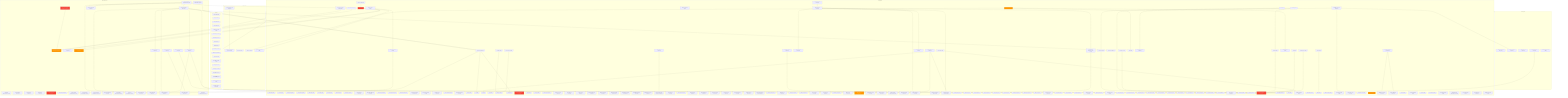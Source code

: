 graph TD
  subgraph WebApplication
    instrumentation_client["instrumentation-client (Utility)"]
    instrumentation["instrumentation (Utility)"]
    middleware["middleware (Middleware)"]
    next_env_d["next-env.d (Utility)"]
    sentry_edge_config["sentry.edge.config (Utility)"]
    sentry_server_config["sentry.server.config (Utility)"]
    tailwind_config["tailwind.config (Utility)"]
    vitest_config["vitest.config (Utility)"]
    vitest_setup["vitest.setup (Utility)"]
    global_error["global-error (Utility)"]
    layout["layout (Page Component)"]
    error_boundary["error-boundary (UI Component)"]
    search_params_fallback["search-params-fallback (UI Component)"]
    site_banner["site-banner (UI Component)"]
    site_footer["site-footer (UI Component)"]
    site_header["site-header (UI Component)"]
    suspense_user_auth_form["suspense-user-auth-form (UI Component)"]
    theme_provider["theme-provider (Context Provider)"]
    user_auth_form["user-auth-form (UI Component)"]
    use_on_click_outside["use-on-click-outside (Utility)"]
    auth_utils["auth-utils (Utility)"]
    csrf_edge["csrf-edge (Utility)"]
    csrf["csrf (Utility)"]
    db["db (Utility)"]
    json_utilities["json-utilities (Utility)"]
    logger["logger (Utility)"]
    prisma_extensions["prisma-extensions (Utility)"]
    prisma_types["prisma-types (Utility)"]
    rate_limit["rate-limit (Utility)"]
    session_types["session-types (Utility)"]
    utils["utils (Utility)"]
    create_unused_features_analyzer["create-unused-features-analyzer (Utility)"]
    extract_architecture["extract-architecture (Utility)"]
    generate_architecture_report["generate-architecture-report (Utility)"]:::legacy
    vitest_d["vitest.d (Utility)"]
    layout["layout (Page Component)"]
    page["page (Page Component)"]
    layout["layout (Page Component)"]
    route_types["route-types (Utility)"]
    page["page (Page Component)"]
    layout["layout (Page Component)"]
    page["page (Page Component)"]:::technicalDebt
    layout["layout (Page Component)"]
    page["page (Page Component)"]:::technicalDebt
    page["page (Page Component)"]
    admin_nav["admin-nav (UI Component)"]
    session_type_form["session-type-form (UI Component)"]
    faq_accordion["faq-accordion (UI Component)"]
    contact_form["contact-form (UI Component)"]
    animated_heading_v2["animated-heading-v2 (UI Component)"]
    animated_heading["animated-heading (UI Component)"]
    inline_animated_heading["inline-animated-heading (UI Component)"]
    two_line_animated_heading["two-line-animated-heading (UI Component)"]
    ai_capabilities_marquee["ai-capabilities-marquee (UI Component)"]
    animated_beam_section["animated-beam-section (UI Component)"]
    animated_circular_progress_bar_demo["animated-circular-progress-bar-demo (UI Component)"]
    client_section["client-section (UI Component)"]
    cta_section["cta-section (UI Component)"]
    final_cta_section["final-cta-section (UI Component)"]
    hero_section["hero-section (UI Component)"]
    hero_visualization["hero-visualization (UI Component)"]
    key_values_section["key-values-section (UI Component)"]
    pricing_section["pricing-section (UI Component)"]
    testimonials_section["testimonials-section (UI Component)"]
    animated_beam["animated-beam (UI Component)"]
    animated_circular_progress_bar["animated-circular-progress-bar (UI Component)"]
    aurora_text["aurora-text (UI Component)"]
    border_beam["border-beam (UI Component)"]
    marquee["marquee (UI Component)"]
    particles["particles (UI Component)"]
    sphere_mask["sphere-mask (UI Component)"]
    text_shimmer["text-shimmer (UI Component)"]
    word_rotate["word-rotate (UI Component)"]
    builder_card["builder-card (UI Component)"]
    builder_image["builder-image (UI Component)"]:::technicalDebt
    featured_builder_card["featured-builder-card (UI Component)"]
    profile_edit_page["profile-edit-page (UI Component)"]
    add_project_form["add-project-form (UI Component)"]
    app_showcase["app-showcase (UI Component)"]
    builder_profile_client_wrapper["builder-profile-client-wrapper (UI Component)"]
    builder_profile_client["builder-profile-client (UI Component)"]
    builder_profile["builder-profile (UI Component)"]
    edit_profile_form["edit-profile-form (UI Component)"]
    portfolio_gallery["portfolio-gallery (UI Component)"]
    portfolio_showcase["portfolio-showcase (UI Component)"]
    profile_interactive_elements["profile-interactive-elements (UI Component)"]
    role_badges["role-badges (Context Provider)"]
    success_metrics_dashboard["success-metrics-dashboard (Context Provider)"]
    validation_tier_badge["validation-tier-badge (Context Provider)"]
    clerk_provider["clerk-provider (Context Provider)"]
    providers["providers (Context Provider)"]
    accordion["accordion (UI Component)"]
    alert["alert (UI Component)"]
    avatar["avatar (UI Component)"]
    badge["badge (UI Component)"]
    button["button (UI Component)"]
    card["card (UI Component)"]
    checkbox["checkbox (UI Component)"]
    collapsible["collapsible (UI Component)"]
    dialog["dialog (UI Component)"]
    dropdown_menu["dropdown-menu (UI Component)"]
    form["form (Context Provider)"]
    input["input (UI Component)"]
    label["label (UI Component)"]
    loading_spinner["loading-spinner (UI Component)"]
    popover["popover (UI Component)"]
    radio_group["radio-group (Context Provider)"]
    select["select (UI Component)"]
    separator["separator (UI Component)"]
    sheet["sheet (UI Component)"]
    skeleton["skeleton (UI Component)"]
    sonner["sonner (UI Component)"]
    switch["switch (UI Component)"]
    table["table (UI Component)"]
    tabs["tabs (UI Component)"]
    textarea["textarea (UI Component)"]
    tooltip["tooltip (Context Provider)"]
    mock_test["mock-test (Middleware)"]
    typed_mock_test["typed-mock-test (Middleware)"]
    builders["builders (Utility)"]
    scheduling["scheduling (Service)"]
    profile["profile (Utility)"]
    profile_context["profile-context (Utility)"]
    index["index (Utility)"]
    app_service["app-service (Service)"]
    builders["builders (Utility)"]
    data_service["data-service (Service)"]
    types["types (Utility)"]
    api_protection["api-protection (Middleware)"]
    error_handling["error-handling (Middleware)"]
    index["index (Middleware)"]
    performance["performance (Middleware)"]
    profiles["profiles (Utility)"]
    mock_data["mock-data (Utility)"]
    types["types (Utility)"]
    utils["utils (Utility)"]
    builder_profile_service["builder-profile-service (Service)"]
    builder_service["builder-service (Service)"]
    mock_data["mock-data (Utility)"]
    builder["builder (Utility)"]
    profile_form_helpers["profile-form-helpers (Utility)"]
    create_dummy_profiles["create-dummy-profiles (Utility)"]
    create_profiles["create-profiles (Utility)"]
    page["page (Page Component)"]
    page["page (Page Component)"]
    page["page (Page Component)"]
    page["page (Page Component)"]
    page["page (Page Component)"]
    page["page (Page Component)"]
    page["page (Page Component)"]
    page["page (Page Component)"]
    page["page (Page Component)"]
    page["page (Page Component)"]
    page["page (Page Component)"]
    page["page (Page Component)"]
    page["page (Page Component)"]
    layout["layout (Page Component)"]
    page["page (Page Component)"]
    layout["layout (Page Component)"]
    page["page (Page Component)"]
    page["page (Page Component)"]
    layout["layout (Page Component)"]
    page["page (Page Component)"]
    layout["layout (Page Component)"]
    page["page (Page Component)"]
    page["page (Page Component)"]
    page["page (Page Component)"]
    page["page (Page Component)"]
    page["page (Page Component)"]
    client["client (Utility)"]
    page["page (Page Component)"]
    page["page (Page Component)"]
    page["page (Page Component)"]
    page["page (Page Component)"]
    availability_manager["availability-manager (UI Component)"]
    session_type_editor["session-type-editor (UI Component)"]
    timezone_selector["timezone-selector (UI Component)"]
    marketplace_service["marketplace-service (Utility)"]
    scheduling_service["scheduling-service (Utility)"]
    page["page (Page Component)"]
    page["page (Page Component)"]
    page["page (Page Component)"]
    BuilderProfileClient["BuilderProfileClient (Service)"]
    page["page (Page Component)"]
    page["page (Page Component)"]
    route["route (API Endpoint)"]
    route["route (API Endpoint)"]
    route["route (API Endpoint)"]
    route["route (API Endpoint)"]
    route["route (API Endpoint)"]
    route["route (API Endpoint)"]
    route["route (API Endpoint)"]
    route["route (API Endpoint)"]
    route["route (API Endpoint)"]
    route["route (API Endpoint)"]
    route["route (API Endpoint)"]
    route["route (API Endpoint)"]
    route["route (API Endpoint)"]
    route["route (API Endpoint)"]
    page["page (Page Component)"]
    availability_exceptions["availability-exceptions (UI Component)"]
    availability_management["availability-management (UI Component)"]
    weekly_availability["weekly-availability (UI Component)"]
    auth_route["auth.route (Utility)"]
    create_liam_profile_route["create-liam-profile.route (Utility)"]
    login_route["login.route (Utility)"]
    seed_users_route["seed-users.route (Utility)"]
    sentry_example_api_route["sentry-example-api.route (Utility)"]
    admin_builders_page["admin-builders-page (Service)"]
    sentry_example_page["sentry-example-page (Service)"]
    metrics_display["metrics-display (UI Component)"]
    portfolio_gallery["portfolio-gallery (UI Component)"]
    validation_tier["validation-tier (Context Provider)"]
    route["route (API Endpoint)"]
    route["route (API Endpoint)"]
    route["route (API Endpoint)"]
    route["route (API Endpoint)"]
    route["route (API Endpoint)"]
  end

  subgraph Database
    schema["schema (Data Model)"]
    User["User (Data Model)"]
    Account["Account (Data Model)"]
    Session["Session (Data Model)"]
    VerificationToken["VerificationToken (Data Model)"]
    BuilderProfile["BuilderProfile (Data Model)"]
    ClientProfile["ClientProfile (Data Model)"]
    App["App (Data Model)"]
    Skill["Skill (Data Model)"]
    BuilderSkill["BuilderSkill (Data Model)"]
    SkillResource["SkillResource (Data Model)"]
    Project["Project (Data Model)"]
    ProjectMilestone["ProjectMilestone (Data Model)"]
    Booking["Booking (Data Model)"]
    SessionType["SessionType (Data Model)"]
    AICapability["AICapability (Data Model)"]
    CapabilityExample["CapabilityExample (Data Model)"]
    CapabilityLimitation["CapabilityLimitation (Data Model)"]
    CapabilityRequirement["CapabilityRequirement (Data Model)"]
  end

  subgraph AuthenticationService
    architecture_utils["architecture-utils (Authentication Component)"]:::technicalDebt
    extract_auth_architecture["extract-auth-architecture (Authentication Component)"]:::legacy
    auth_error_boundary["auth-error-boundary (UI Component)"]
    auth_provider["auth-provider (Context Provider)"]
    clerk_auth_form["clerk-auth-form (UI Component)"]
    loading_state["loading-state (UI Component)"]
    login_button["login-button (UI Component)"]
    protected_route["protected-route (UI Component)"]
    user_profile["user-profile (UI Component)"]
    factory_test_solution["factory-test-solution (Authentication Component)"]
    improved_integration_test["improved-integration-test (Authentication Component)"]
    improved_solution["improved-solution (Authentication Component)"]
    improved_test_utils["improved-test-utils (Authentication Component)"]
    nextjs_mock_solution["nextjs-mock-solution (Authentication Component)"]
    auth_config["auth-config (Authentication Component)"]
    auth_utils["auth-utils (Authentication Component)"]
    auth["auth (Authentication Component)"]:::technicalDebt
    clerk_hooks["clerk-hooks (Authentication Component)"]
    clerk_middleware["clerk-middleware (Authentication Component)"]
    data_access["data-access (Authentication Component)"]
    hooks["hooks (Authentication Component)"]
    index["index (Authentication Component)"]:::legacy
    types["types (Authentication Component)"]:::legacy
    config["config (Authentication Component)"]
    factory["factory (Authentication Component)"]
    logging["logging (Authentication Component)"]
    rbac["rbac (Authentication Component)"]
    test_utils["test-utils (Authentication Component)"]
    validation["validation (Authentication Component)"]
    page["page (Page Component)"]
    protected_route["protected-route (UI Component)"]:::legacy
    admin_builders_page["admin-builders-page (Authentication Component)"]
    api_auth["api-auth (Authentication Component)"]
    helpers["helpers (Authentication Component)"]
    auth_provider["auth-provider (Authentication Component)"]
    route["route (API Endpoint)"]
    test_auth_page["test-auth-page (Authentication Component)"]
  end

  subgraph PaymentService
    payment_status_indicator["payment-status-indicator (Context Provider)"]
    payment_status_page["payment-status-page (UI Component)"]
    index["index (Service)"]
    stripe_client["stripe-client (Service)"]
    stripe_server["stripe-server (Utility)"]
    page["page (Page Component)"]
    page["page (Page Component)"]
    payment_success_content["payment-success-content (Utility)"]
    route["route (API Endpoint)"]:::technicalDebt
    route["route (API Endpoint)"]:::technicalDebt
    route["route (API Endpoint)"]
  end

  subgraph BookingSystem
    booking_overview["booking-overview (UI Component)"]
    weekly_schedule["weekly-schedule (UI Component)"]
    booking_form["booking-form (UI Component)"]
    builder_calendar["builder-calendar (UI Component)"]
    route["route (API Endpoint)"]
    client["client (Utility)"]
    page["page (Page Component)"]
    route["route (API Endpoint)"]
    availability_manager_client["availability-manager-client (Utility)"]
    client["client (Utility)"]
    page["page (Page Component)"]
  end

  middleware --> index
  json_utilities --> prisma_types
  prisma_extensions --> prisma_types
  session_types --> types
  create_unused_features_analyzer --> architecture_utils
  extract_architecture --> architecture_utils
  extract_auth_architecture --> architecture_utils
  hero_section --> animated_circular_progress_bar_demo
  payment_status_page --> payment_status_indicator
  add_project_form --> portfolio_showcase
  builder_profile --> validation_tier_badge
  builder_profile --> portfolio_showcase
  builder_profile --> app_showcase
  builder_profile --> success_metrics_dashboard
  builder_profile --> role_badges
  edit_profile_form --> builder_profile
  portfolio_gallery --> validation_tier_badge
  portfolio_gallery --> portfolio_showcase
  success_metrics_dashboard --> validation_tier_badge
  clerk_provider --> loading_state
  providers --> clerk_provider
  providers --> auth_error_boundary
  factory_test_solution --> factory
  factory_test_solution --> config
  factory_test_solution --> api_protection
  factory_test_solution --> test_utils
  improved_integration_test --> index
  improved_integration_test --> test_utils
  builders --> builder
  scheduling --> types
  scheduling --> mock_data
  clerk_hooks --> types
  index --> auth
  index --> stripe_server
  profile --> session_types
  data_service --> types
  api_protection --> csrf
  api_protection --> rate_limit
  api_protection --> config
  factory --> config
  factory --> api_protection
  factory --> validation
  factory --> performance
  factory --> error_handling
  factory --> logging
  factory --> rbac
  rbac --> error_handling
  rbac --> logging
  validation --> config
  mock_data --> types
  utils --> types
  create_profiles --> db
  create_profiles --> types
  page --> client
  page --> BuilderProfileClient
  page --> payment_success_content
  availability_manager --> weekly_schedule
  availability_manager --> session_type_editor
  availability_manager --> timezone_selector
  builder_calendar --> timezone_selector
  api_auth --> helpers
  scheduling_service --> types
  availability_management --> weekly_availability
  availability_management --> availability_exceptions

  %% Container relationships
  WebApplication --> Database
  WebApplication --> AuthenticationService
  WebApplication --> PaymentService
  WebApplication --> BookingSystem
  classDef technicalDebt fill:#ff9800,color:white;
  classDef legacy fill:#f44336,color:white;